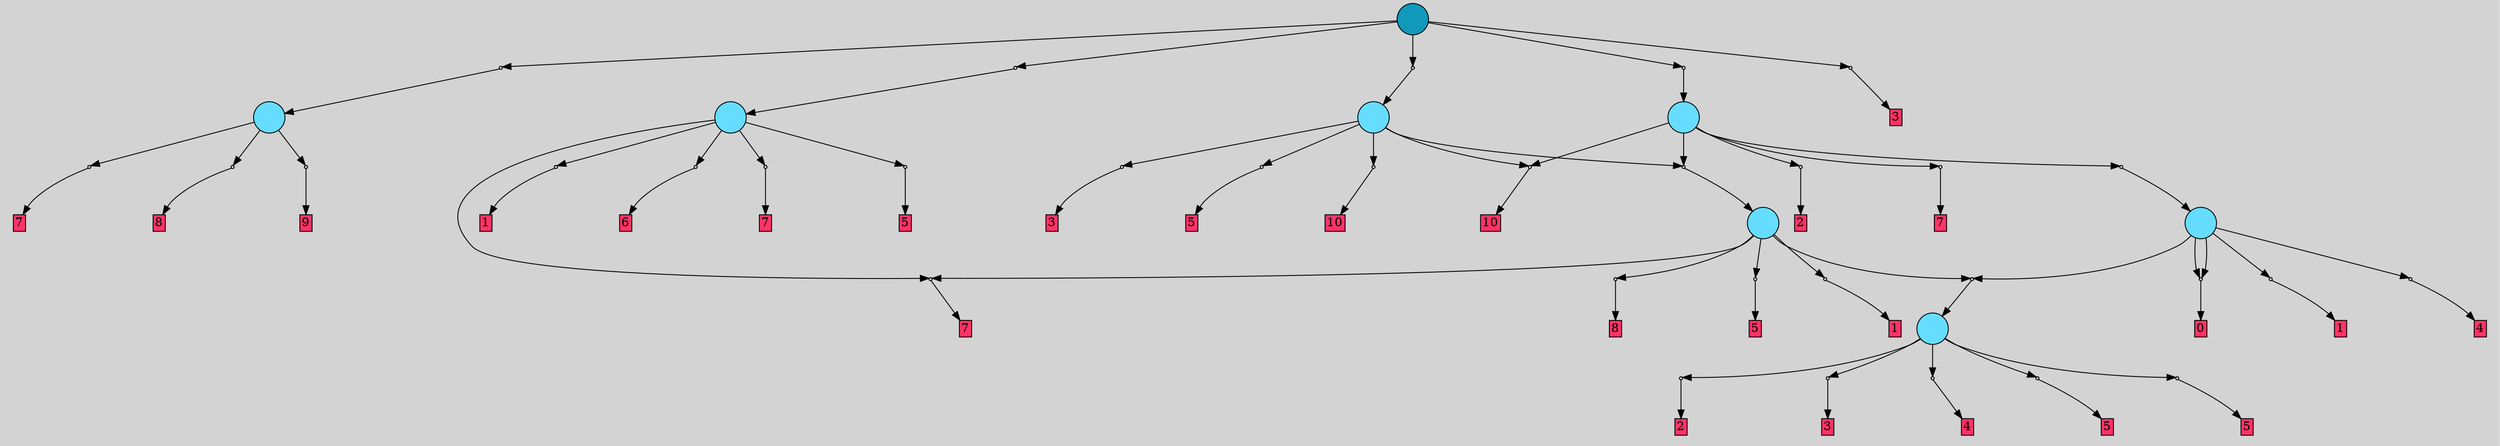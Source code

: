 // File exported with GEGELATI v1.3.1
// On the 2024-04-08 17:00:21
// With the File::TPGGraphDotExporter
digraph{
	graph[pad = "0.212, 0.055" bgcolor = lightgray]
	node[shape=circle style = filled label = ""]
		T27 [fillcolor="#66ddff"]
		T82 [fillcolor="#66ddff"]
		T129 [fillcolor="#66ddff"]
		T319 [fillcolor="#66ddff"]
		T350 [fillcolor="#66ddff"]
		T459 [fillcolor="#66ddff"]
		T592 [fillcolor="#66ddff"]
		T1243 [fillcolor="#1199bb"]
		P16665 [fillcolor="#cccccc" shape=point] //2|
		I16665 [shape=box style=invis label="7|0&2|5#0|4&#92;n"]
		P16665 -> I16665[style=invis]
		A8527 [fillcolor="#ff3366" shape=box margin=0.03 width=0 height=0 label="2"]
		T27 -> P16665 -> A8527
		P16666 [fillcolor="#cccccc" shape=point] //-6|
		I16666 [shape=box style=invis label="11|0&2|5#2|1&#92;n"]
		P16666 -> I16666[style=invis]
		A8528 [fillcolor="#ff3366" shape=box margin=0.03 width=0 height=0 label="3"]
		T27 -> P16666 -> A8528
		P16667 [fillcolor="#cccccc" shape=point] //3|
		I16667 [shape=box style=invis label="1|0&2|5#2|1&#92;n"]
		P16667 -> I16667[style=invis]
		A8529 [fillcolor="#ff3366" shape=box margin=0.03 width=0 height=0 label="4"]
		T27 -> P16667 -> A8529
		P16668 [fillcolor="#cccccc" shape=point] //0|
		I16668 [shape=box style=invis label="8|0&0|3#1|4&#92;n"]
		P16668 -> I16668[style=invis]
		A8530 [fillcolor="#ff3366" shape=box margin=0.03 width=0 height=0 label="5"]
		T27 -> P16668 -> A8530
		P16669 [fillcolor="#cccccc" shape=point] //0|
		I16669 [shape=box style=invis label="4|0&0|3#2|7&#92;n"]
		P16669 -> I16669[style=invis]
		A8531 [fillcolor="#ff3366" shape=box margin=0.03 width=0 height=0 label="5"]
		T27 -> P16669 -> A8531
		P16670 [fillcolor="#cccccc" shape=point] //6|
		I16670 [shape=box style=invis label="7|0&2|5#1|2&#92;n"]
		P16670 -> I16670[style=invis]
		A8532 [fillcolor="#ff3366" shape=box margin=0.03 width=0 height=0 label="7"]
		T82 -> P16670 -> A8532
		P16671 [fillcolor="#cccccc" shape=point] //6|
		I16671 [shape=box style=invis label="10|0&2|0#1|0&#92;n"]
		P16671 -> I16671[style=invis]
		A8533 [fillcolor="#ff3366" shape=box margin=0.03 width=0 height=0 label="8"]
		T82 -> P16671 -> A8533
		P16672 [fillcolor="#cccccc" shape=point] //-6|
		I16672 [shape=box style=invis label="11|4&2|0#1|6&#92;n2|0&2|0#0|4&#92;n"]
		P16672 -> I16672[style=invis]
		A8534 [fillcolor="#ff3366" shape=box margin=0.03 width=0 height=0 label="9"]
		T82 -> P16672 -> A8534
		P16673 [fillcolor="#cccccc" shape=point] //8|
		I16673 [shape=box style=invis label="9|0&0|1#2|0&#92;n"]
		P16673 -> I16673[style=invis]
		A8535 [fillcolor="#ff3366" shape=box margin=0.03 width=0 height=0 label="6"]
		T129 -> P16673 -> A8535
		P16674 [fillcolor="#cccccc" shape=point] //5|
		I16674 [shape=box style=invis label="3|0&0|7#0|1&#92;n"]
		P16674 -> I16674[style=invis]
		A8536 [fillcolor="#ff3366" shape=box margin=0.03 width=0 height=0 label="7"]
		T129 -> P16674 -> A8536
		P16675 [fillcolor="#cccccc" shape=point] //10|
		I16675 [shape=box style=invis label="1|7&2|3#0|6&#92;n10|3&0|7#1|4&#92;n4|0&0|3#2|7&#92;n"]
		P16675 -> I16675[style=invis]
		A8537 [fillcolor="#ff3366" shape=box margin=0.03 width=0 height=0 label="5"]
		T129 -> P16675 -> A8537
		P16676 [fillcolor="#cccccc" shape=point] //5|
		I16676 [shape=box style=invis label="4|0&0|5#2|0&#92;n"]
		P16676 -> I16676[style=invis]
		A8538 [fillcolor="#ff3366" shape=box margin=0.03 width=0 height=0 label="7"]
		T129 -> P16676 -> A8538
		P16677 [fillcolor="#cccccc" shape=point] //6|
		I16677 [shape=box style=invis label="5|0&2|2#1|5&#92;n"]
		P16677 -> I16677[style=invis]
		A8539 [fillcolor="#ff3366" shape=box margin=0.03 width=0 height=0 label="1"]
		T129 -> P16677 -> A8539
		P16678 [fillcolor="#cccccc" shape=point] //9|
		I16678 [shape=box style=invis label="2|0&2|4#2|5&#92;n"]
		P16678 -> I16678[style=invis]
		A8540 [fillcolor="#ff3366" shape=box margin=0.03 width=0 height=0 label="1"]
		T319 -> P16678 -> A8540
		T319 -> P16676
		P16679 [fillcolor="#cccccc" shape=point] //9|
		I16679 [shape=box style=invis label="6|0&2|4#2|0&#92;n"]
		P16679 -> I16679[style=invis]
		A8541 [fillcolor="#ff3366" shape=box margin=0.03 width=0 height=0 label="5"]
		T319 -> P16679 -> A8541
		P16680 [fillcolor="#cccccc" shape=point] //-4|
		I16680 [shape=box style=invis label="9|0&2|0#0|1&#92;n"]
		P16680 -> I16680[style=invis]
		T319 -> P16680 -> T27
		P16681 [fillcolor="#cccccc" shape=point] //-4|
		I16681 [shape=box style=invis label="0|0&0|4#2|5&#92;n0|0&0|0#0|2&#92;n"]
		P16681 -> I16681[style=invis]
		A8542 [fillcolor="#ff3366" shape=box margin=0.03 width=0 height=0 label="8"]
		T319 -> P16681 -> A8542
		T350 -> P16680
		P16682 [fillcolor="#cccccc" shape=point] //7|
		I16682 [shape=box style=invis label="7|4&2|7#0|4&#92;n10|0&0|4#1|2&#92;n"]
		P16682 -> I16682[style=invis]
		A8543 [fillcolor="#ff3366" shape=box margin=0.03 width=0 height=0 label="0"]
		T350 -> P16682 -> A8543
		P16683 [fillcolor="#cccccc" shape=point] //3|
		I16683 [shape=box style=invis label="1|0&0|7#2|2&#92;n"]
		P16683 -> I16683[style=invis]
		A8544 [fillcolor="#ff3366" shape=box margin=0.03 width=0 height=0 label="1"]
		T350 -> P16683 -> A8544
		P16684 [fillcolor="#cccccc" shape=point] //-2|
		I16684 [shape=box style=invis label="7|1&2|2#2|5&#92;n1|0&2|5#0|1&#92;n"]
		P16684 -> I16684[style=invis]
		A8545 [fillcolor="#ff3366" shape=box margin=0.03 width=0 height=0 label="4"]
		T350 -> P16684 -> A8545
		T350 -> P16682
		P16685 [fillcolor="#cccccc" shape=point] //-4|
		I16685 [shape=box style=invis label="3|0&2|3#2|6&#92;n"]
		P16685 -> I16685[style=invis]
		A8546 [fillcolor="#ff3366" shape=box margin=0.03 width=0 height=0 label="2"]
		T459 -> P16685 -> A8546
		P16686 [fillcolor="#cccccc" shape=point] //-4|
		I16686 [shape=box style=invis label="7|5&2|2#0|7&#92;n8|0&0|5#1|3&#92;n"]
		P16686 -> I16686[style=invis]
		A8547 [fillcolor="#ff3366" shape=box margin=0.03 width=0 height=0 label="7"]
		T459 -> P16686 -> A8547
		P16687 [fillcolor="#cccccc" shape=point] //4|
		I16687 [shape=box style=invis label="10|0&2|6#1|6&#92;n"]
		P16687 -> I16687[style=invis]
		A8548 [fillcolor="#ff3366" shape=box margin=0.03 width=0 height=0 label="10"]
		T459 -> P16687 -> A8548
		P16688 [fillcolor="#cccccc" shape=point] //-5|
		I16688 [shape=box style=invis label="8|5&2|1#0|3&#92;n2|2&0|5#2|4&#92;n1|0&2|5#0|2&#92;n"]
		P16688 -> I16688[style=invis]
		T459 -> P16688 -> T319
		P16689 [fillcolor="#cccccc" shape=point] //8|
		I16689 [shape=box style=invis label="6|5&2|5#0|4&#92;n9|0&0|5#0|7&#92;n"]
		P16689 -> I16689[style=invis]
		T459 -> P16689 -> T350
		T592 -> P16688
		T592 -> P16687
		P16690 [fillcolor="#cccccc" shape=point] //4|
		I16690 [shape=box style=invis label="10|0&2|6#1|6&#92;n"]
		P16690 -> I16690[style=invis]
		A8549 [fillcolor="#ff3366" shape=box margin=0.03 width=0 height=0 label="10"]
		T592 -> P16690 -> A8549
		P16691 [fillcolor="#cccccc" shape=point] //1|
		I16691 [shape=box style=invis label="9|0&2|5#2|1&#92;n"]
		P16691 -> I16691[style=invis]
		A8550 [fillcolor="#ff3366" shape=box margin=0.03 width=0 height=0 label="3"]
		T592 -> P16691 -> A8550
		P16692 [fillcolor="#cccccc" shape=point] //-6|
		I16692 [shape=box style=invis label="3|7&2|2#2|6&#92;n4|7&0|7#2|7&#92;n7|0&0|7#1|1&#92;n"]
		P16692 -> I16692[style=invis]
		A8551 [fillcolor="#ff3366" shape=box margin=0.03 width=0 height=0 label="5"]
		T592 -> P16692 -> A8551
		P16693 [fillcolor="#cccccc" shape=point] //7|
		I16693 [shape=box style=invis label="3|0&2|3#0|0&#92;n"]
		P16693 -> I16693[style=invis]
		T1243 -> P16693 -> T82
		P16694 [fillcolor="#cccccc" shape=point] //-8|
		I16694 [shape=box style=invis label="3|0&0|5#0|5&#92;n"]
		P16694 -> I16694[style=invis]
		T1243 -> P16694 -> T129
		P16695 [fillcolor="#cccccc" shape=point] //2|
		I16695 [shape=box style=invis label="3|0&2|6#0|7&#92;n"]
		P16695 -> I16695[style=invis]
		T1243 -> P16695 -> T592
		P16696 [fillcolor="#cccccc" shape=point] //6|
		I16696 [shape=box style=invis label="8|1&2|7#1|6&#92;n1|0&2|5#0|1&#92;n"]
		P16696 -> I16696[style=invis]
		T1243 -> P16696 -> T459
		P16697 [fillcolor="#cccccc" shape=point] //6|
		I16697 [shape=box style=invis label=""]
		P16697 -> I16697[style=invis]
		A8552 [fillcolor="#ff3366" shape=box margin=0.03 width=0 height=0 label="3"]
		T1243 -> P16697 -> A8552
		{ rank= same T1243 }
}
